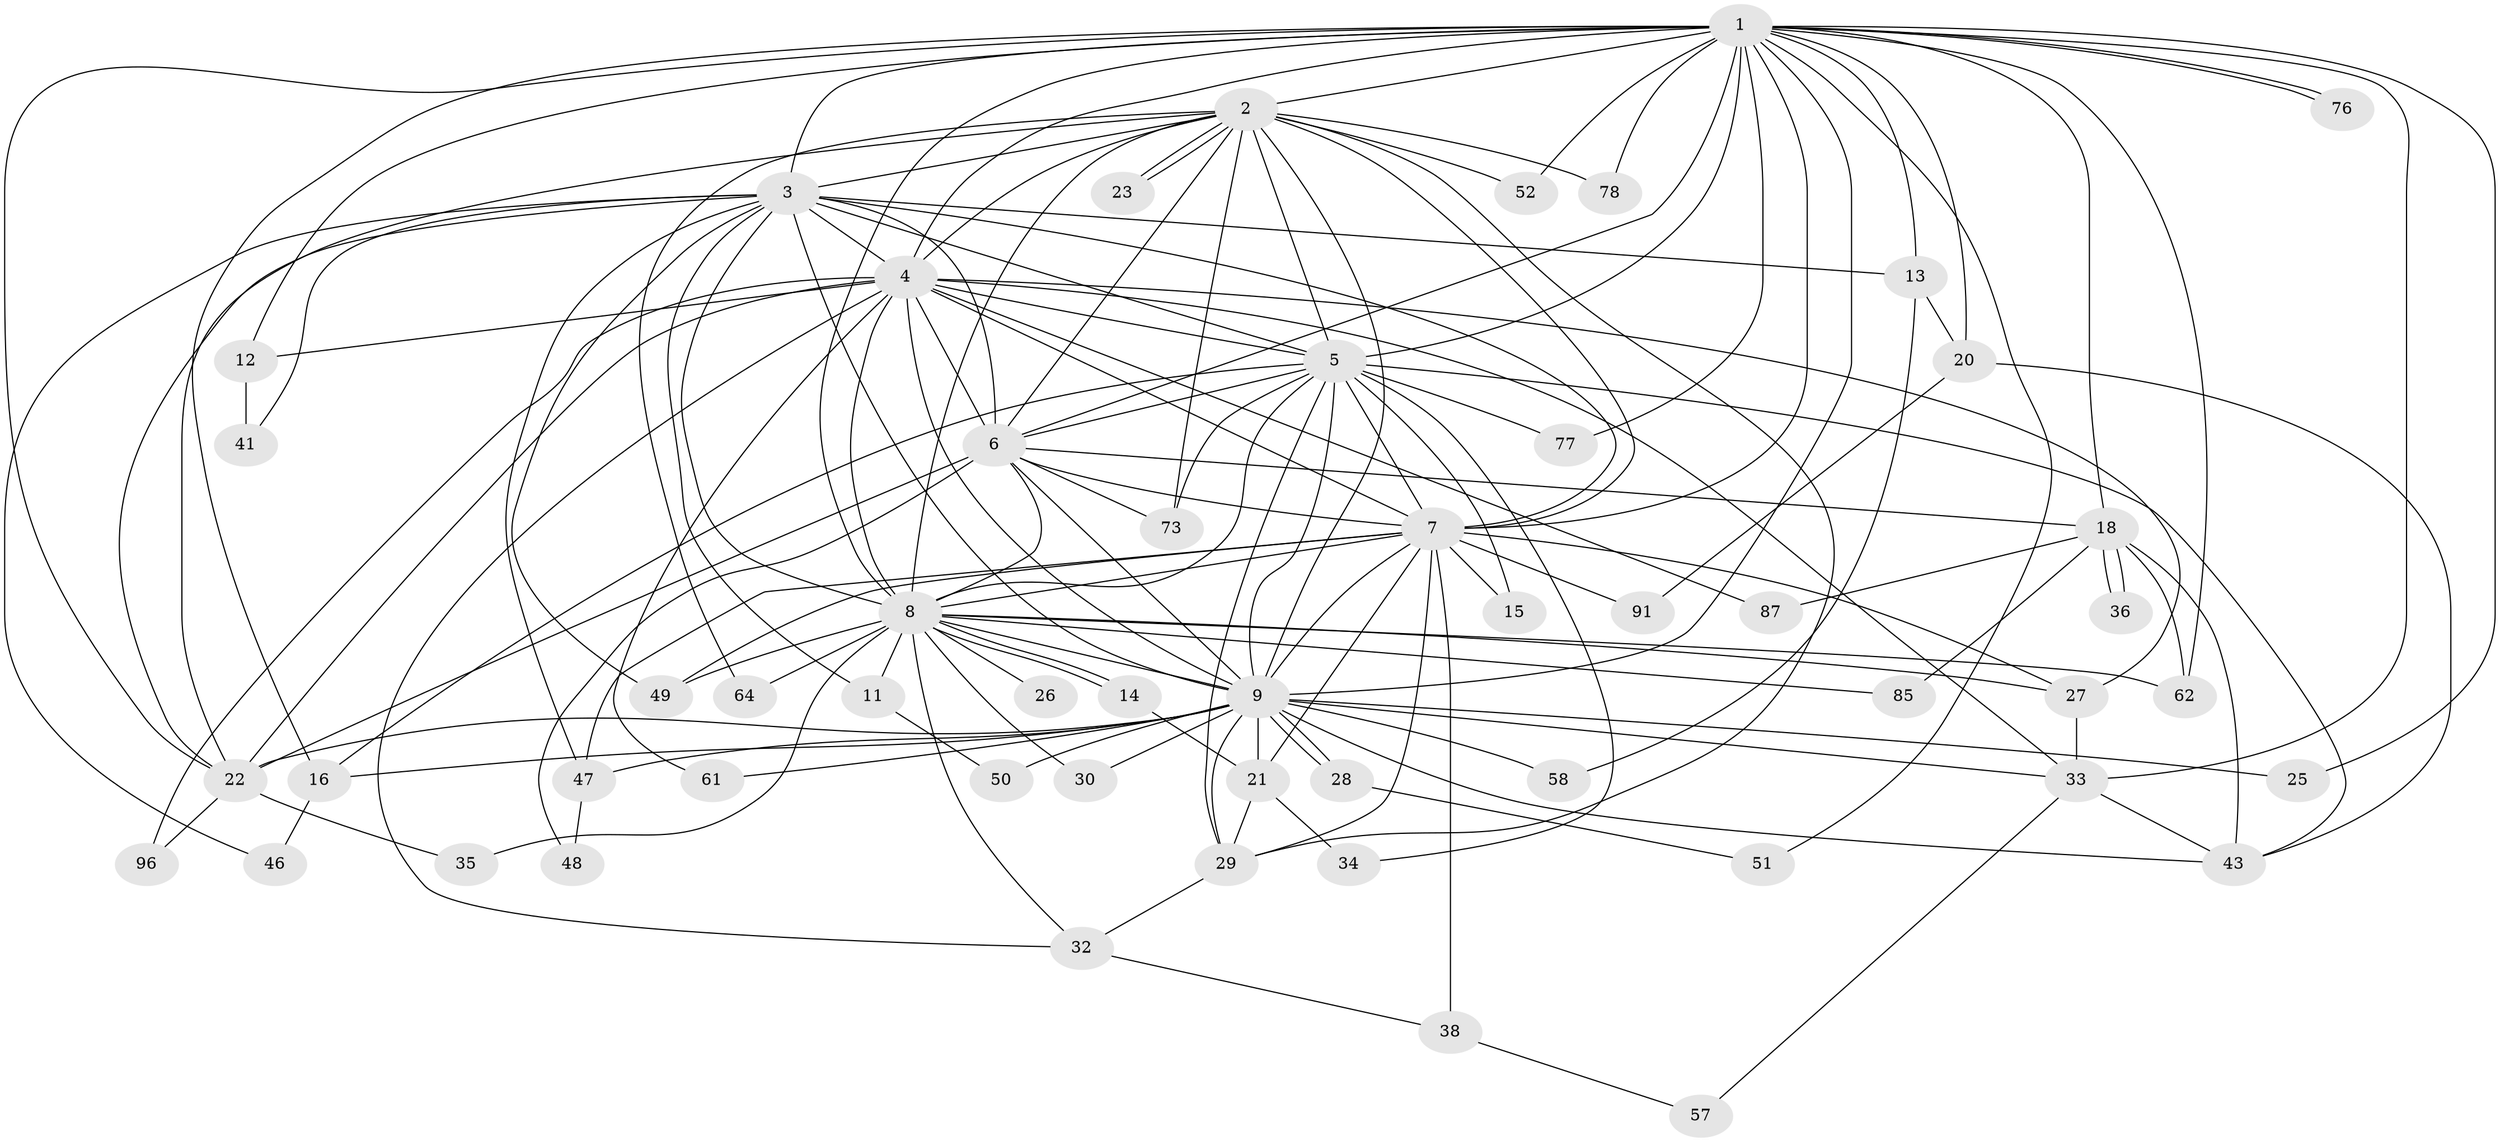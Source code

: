 // original degree distribution, {28: 0.018518518518518517, 21: 0.009259259259259259, 17: 0.009259259259259259, 19: 0.046296296296296294, 16: 0.009259259259259259, 3: 0.14814814814814814, 4: 0.10185185185185185, 2: 0.5740740740740741, 10: 0.009259259259259259, 8: 0.018518518518518517, 5: 0.037037037037037035, 9: 0.009259259259259259, 6: 0.009259259259259259}
// Generated by graph-tools (version 1.1) at 2025/17/03/04/25 18:17:20]
// undirected, 54 vertices, 145 edges
graph export_dot {
graph [start="1"]
  node [color=gray90,style=filled];
  1 [super="+24"];
  2;
  3;
  4;
  5;
  6 [super="+65+44+67"];
  7 [super="+60"];
  8 [super="+17+19"];
  9 [super="+59+102+89+106+10+80+39+79+81+88"];
  11;
  12;
  13;
  14;
  15;
  16 [super="+63"];
  18;
  20;
  21 [super="+70"];
  22 [super="+56+54"];
  23;
  25;
  26;
  27 [super="+108"];
  28;
  29 [super="+93+103"];
  30;
  32 [super="+72"];
  33 [super="+45+53"];
  34;
  35;
  36;
  38;
  41;
  43 [super="+100+68+66"];
  46;
  47 [super="+69"];
  48;
  49 [super="+74"];
  50;
  51;
  52;
  57;
  58;
  61;
  62 [super="+84"];
  64;
  73 [super="+82"];
  76;
  77;
  78;
  85 [super="+95"];
  87;
  91;
  96;
  1 -- 2;
  1 -- 3;
  1 -- 4;
  1 -- 5 [weight=3];
  1 -- 6 [weight=3];
  1 -- 7;
  1 -- 8;
  1 -- 9 [weight=5];
  1 -- 12 [weight=2];
  1 -- 13;
  1 -- 18;
  1 -- 20;
  1 -- 22 [weight=2];
  1 -- 33 [weight=2];
  1 -- 51;
  1 -- 52;
  1 -- 62;
  1 -- 76;
  1 -- 76;
  1 -- 77;
  1 -- 78;
  1 -- 16;
  1 -- 25;
  2 -- 3;
  2 -- 4;
  2 -- 5;
  2 -- 6 [weight=2];
  2 -- 7 [weight=2];
  2 -- 8 [weight=2];
  2 -- 9 [weight=3];
  2 -- 23;
  2 -- 23;
  2 -- 52;
  2 -- 64;
  2 -- 73;
  2 -- 78;
  2 -- 29;
  2 -- 22;
  3 -- 4;
  3 -- 5;
  3 -- 6 [weight=2];
  3 -- 7;
  3 -- 8;
  3 -- 9 [weight=2];
  3 -- 11;
  3 -- 13;
  3 -- 22;
  3 -- 41;
  3 -- 46;
  3 -- 49;
  3 -- 47;
  4 -- 5;
  4 -- 6;
  4 -- 7;
  4 -- 8 [weight=2];
  4 -- 9 [weight=3];
  4 -- 12;
  4 -- 27;
  4 -- 32;
  4 -- 61;
  4 -- 87;
  4 -- 96;
  4 -- 33;
  4 -- 22;
  5 -- 6;
  5 -- 7;
  5 -- 8 [weight=2];
  5 -- 9 [weight=2];
  5 -- 15;
  5 -- 16;
  5 -- 29;
  5 -- 34;
  5 -- 77;
  5 -- 73;
  5 -- 43;
  6 -- 7;
  6 -- 8 [weight=3];
  6 -- 9 [weight=2];
  6 -- 18;
  6 -- 48;
  6 -- 73;
  6 -- 22;
  7 -- 8;
  7 -- 9 [weight=3];
  7 -- 15;
  7 -- 21;
  7 -- 29;
  7 -- 38;
  7 -- 47;
  7 -- 49;
  7 -- 91;
  7 -- 27;
  8 -- 9 [weight=6];
  8 -- 11;
  8 -- 14;
  8 -- 14;
  8 -- 27;
  8 -- 64;
  8 -- 85 [weight=2];
  8 -- 32;
  8 -- 35;
  8 -- 62;
  8 -- 26 [weight=2];
  8 -- 30;
  8 -- 49;
  9 -- 16;
  9 -- 25 [weight=2];
  9 -- 28;
  9 -- 28;
  9 -- 30;
  9 -- 47;
  9 -- 50;
  9 -- 58;
  9 -- 61;
  9 -- 29;
  9 -- 22 [weight=3];
  9 -- 33 [weight=2];
  9 -- 21;
  9 -- 43;
  11 -- 50;
  12 -- 41;
  13 -- 20;
  13 -- 58;
  14 -- 21;
  16 -- 46;
  18 -- 36;
  18 -- 36;
  18 -- 43;
  18 -- 85;
  18 -- 87;
  18 -- 62;
  20 -- 43;
  20 -- 91;
  21 -- 34;
  21 -- 29;
  22 -- 35;
  22 -- 96;
  27 -- 33;
  28 -- 51;
  29 -- 32;
  32 -- 38;
  33 -- 43;
  33 -- 57;
  38 -- 57;
  47 -- 48;
}
